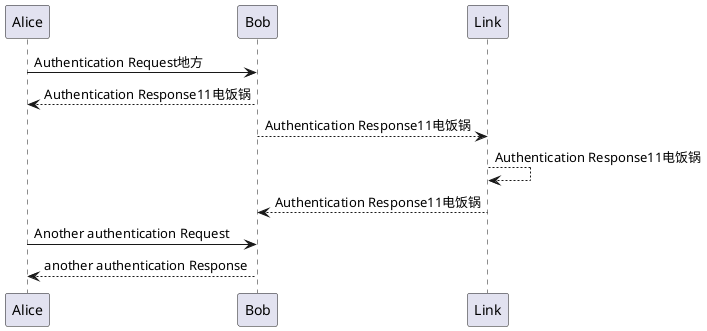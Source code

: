 @startuml
Alice -> Bob: Authentication Request地方
Bob --> Alice: Authentication Response11电饭锅

Bob --> Link: Authentication Response11电饭锅
Link --> Link: Authentication Response11电饭锅
Link --> Bob: Authentication Response11电饭锅

Alice -> Bob: Another authentication Request
Alice <-- Bob: another authentication Response
@enduml